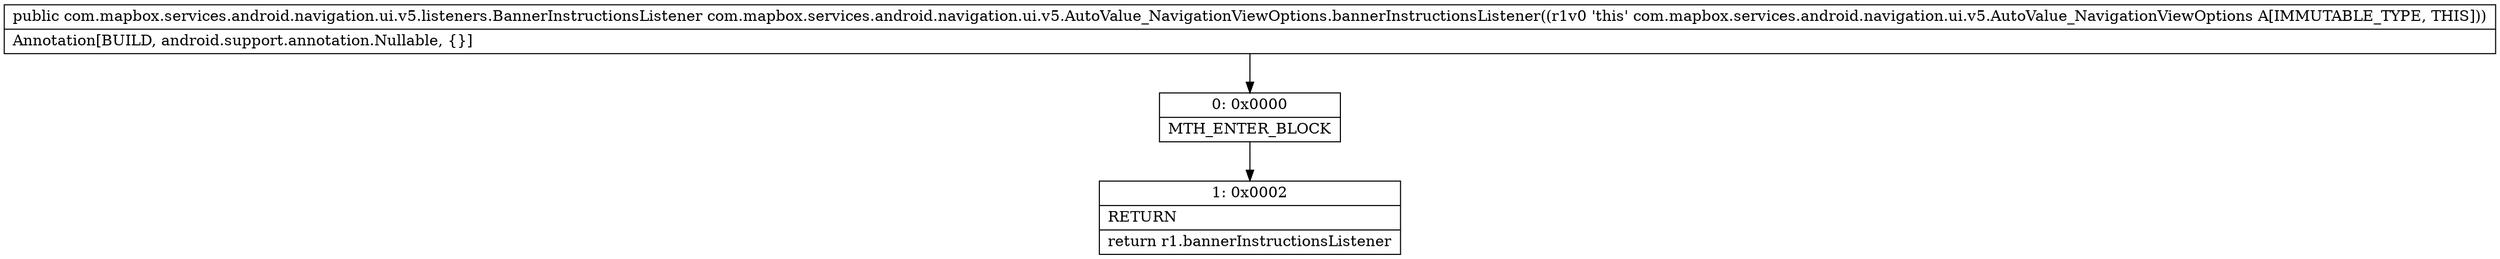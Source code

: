 digraph "CFG forcom.mapbox.services.android.navigation.ui.v5.AutoValue_NavigationViewOptions.bannerInstructionsListener()Lcom\/mapbox\/services\/android\/navigation\/ui\/v5\/listeners\/BannerInstructionsListener;" {
Node_0 [shape=record,label="{0\:\ 0x0000|MTH_ENTER_BLOCK\l}"];
Node_1 [shape=record,label="{1\:\ 0x0002|RETURN\l|return r1.bannerInstructionsListener\l}"];
MethodNode[shape=record,label="{public com.mapbox.services.android.navigation.ui.v5.listeners.BannerInstructionsListener com.mapbox.services.android.navigation.ui.v5.AutoValue_NavigationViewOptions.bannerInstructionsListener((r1v0 'this' com.mapbox.services.android.navigation.ui.v5.AutoValue_NavigationViewOptions A[IMMUTABLE_TYPE, THIS]))  | Annotation[BUILD, android.support.annotation.Nullable, \{\}]\l}"];
MethodNode -> Node_0;
Node_0 -> Node_1;
}

